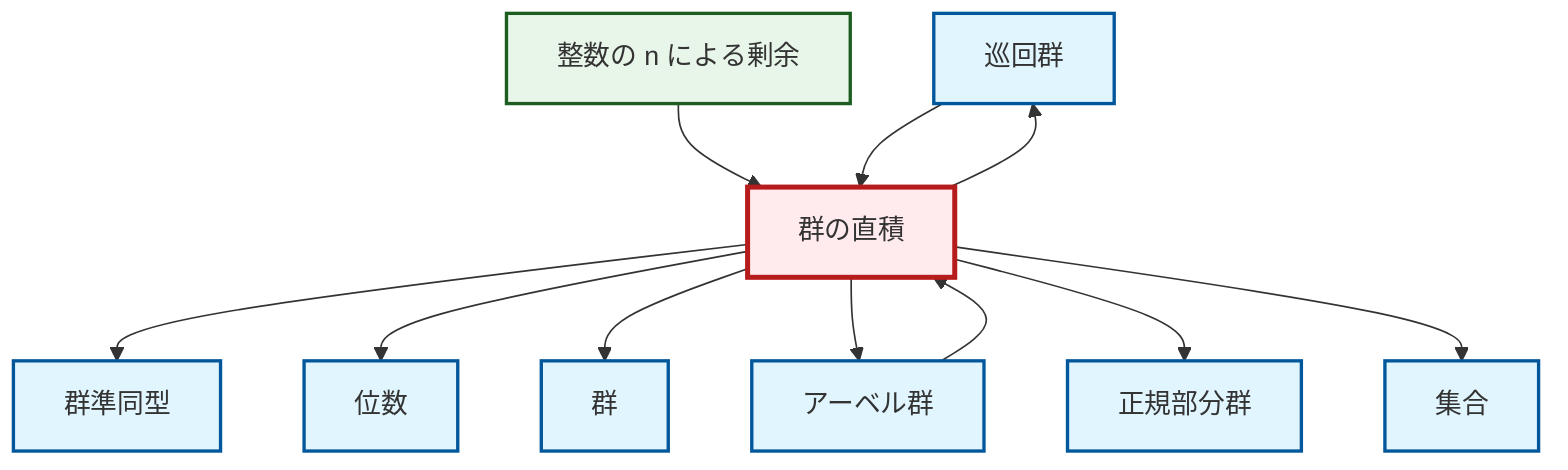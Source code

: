 graph TD
    classDef definition fill:#e1f5fe,stroke:#01579b,stroke-width:2px
    classDef theorem fill:#f3e5f5,stroke:#4a148c,stroke-width:2px
    classDef axiom fill:#fff3e0,stroke:#e65100,stroke-width:2px
    classDef example fill:#e8f5e9,stroke:#1b5e20,stroke-width:2px
    classDef current fill:#ffebee,stroke:#b71c1c,stroke-width:3px
    def-set["集合"]:::definition
    def-homomorphism["群準同型"]:::definition
    def-normal-subgroup["正規部分群"]:::definition
    def-cyclic-group["巡回群"]:::definition
    def-order["位数"]:::definition
    def-direct-product["群の直積"]:::definition
    def-abelian-group["アーベル群"]:::definition
    def-group["群"]:::definition
    ex-quotient-integers-mod-n["整数の n による剰余"]:::example
    def-direct-product --> def-homomorphism
    def-direct-product --> def-order
    def-direct-product --> def-group
    def-abelian-group --> def-direct-product
    ex-quotient-integers-mod-n --> def-direct-product
    def-direct-product --> def-cyclic-group
    def-cyclic-group --> def-direct-product
    def-direct-product --> def-abelian-group
    def-direct-product --> def-normal-subgroup
    def-direct-product --> def-set
    class def-direct-product current
